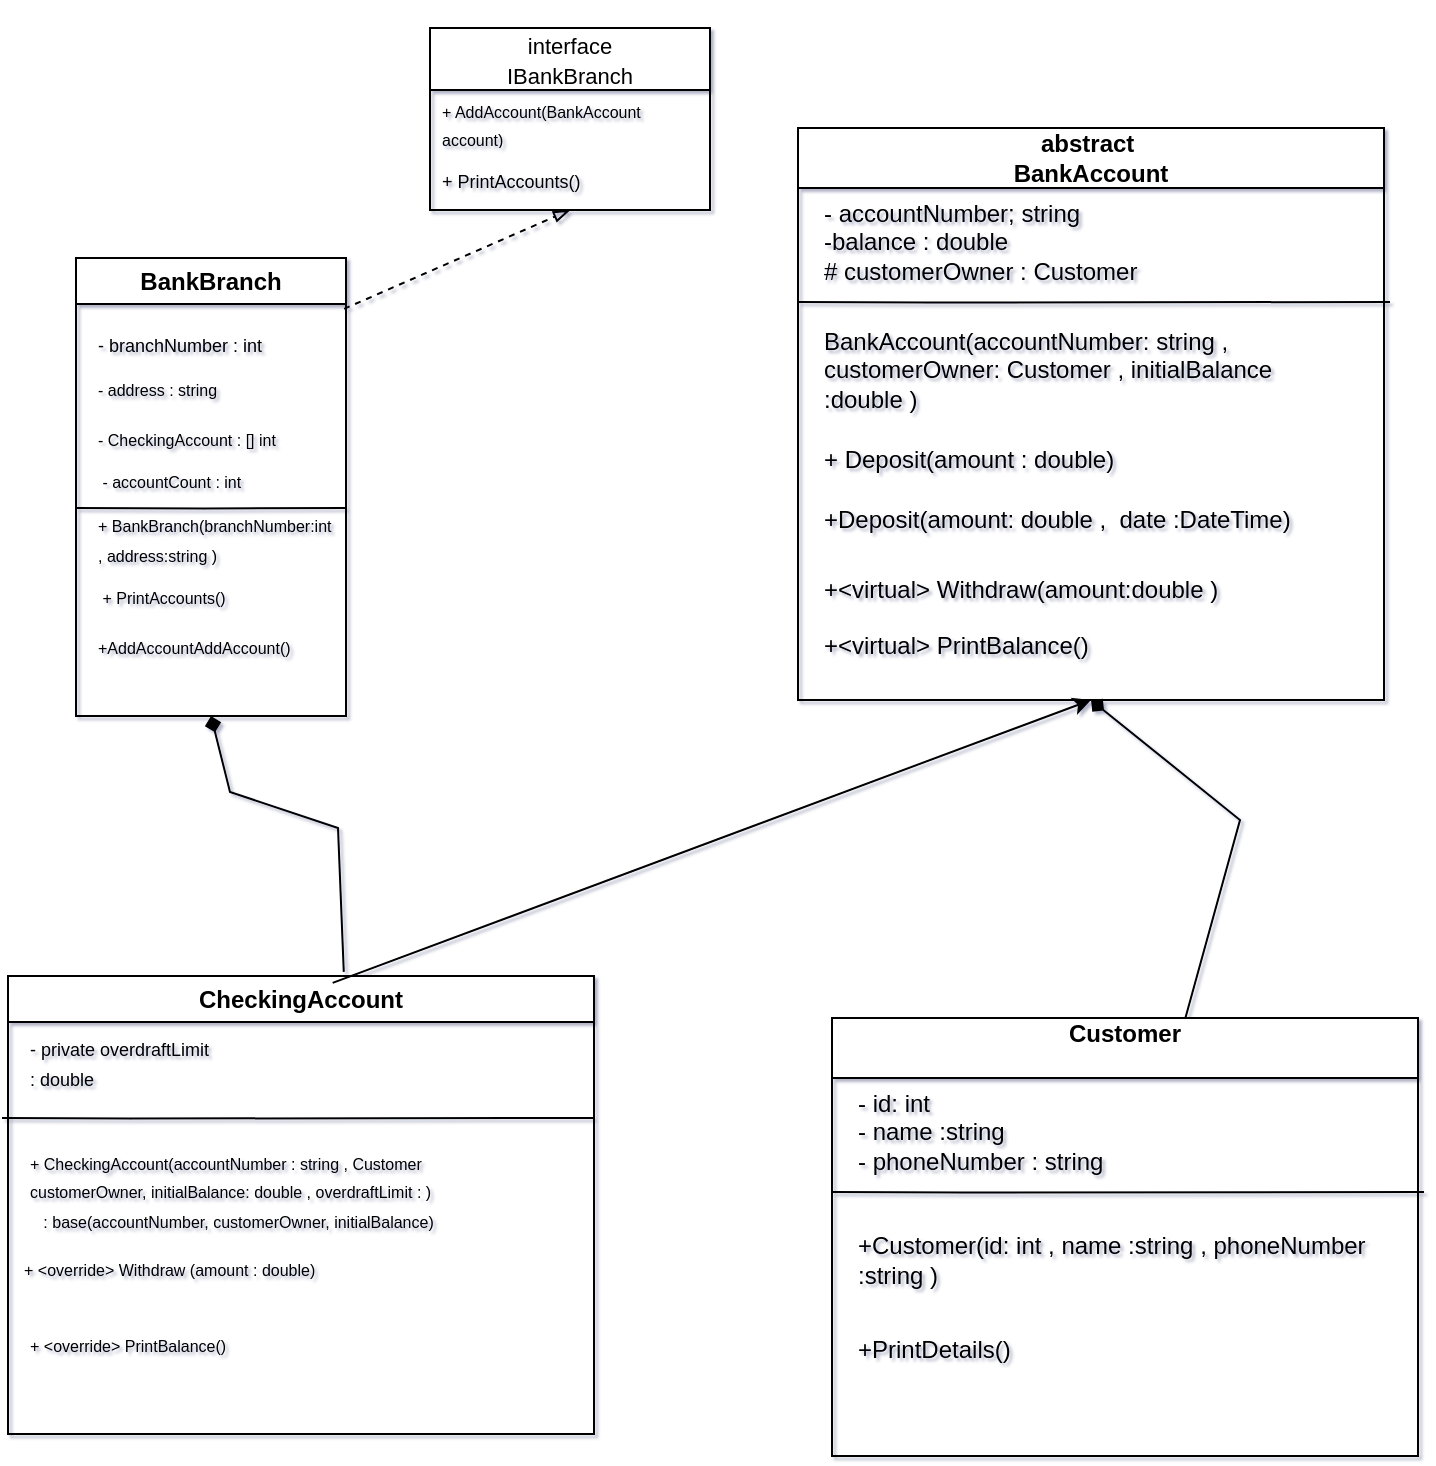 <mxfile version="27.0.3">
  <diagram name="‫עמוד-1‬" id="o3iPobvzzQp2ZYKVRX2s">
    <mxGraphModel grid="0" page="0" gridSize="10" guides="1" tooltips="1" connect="1" arrows="1" fold="1" pageScale="1" pageWidth="1169" pageHeight="827" background="light-dark(#FFFFFF,#897E9A)" math="0" shadow="1">
      <root>
        <mxCell id="0" />
        <mxCell id="1" parent="0" />
        <mxCell id="KTxpn-sgwR3r82vvd0zw-24" value="&lt;div&gt;&lt;font style=&quot;background-color: light-dark(#ffffff, var(--ge-dark-color, #121212)); font-size: 11px;&quot;&gt;&lt;br&gt;&lt;/font&gt;&lt;/div&gt;&lt;div&gt;&lt;font style=&quot;color: light-dark(rgb(0, 0, 0), rgb(255, 255, 255)); background-color: light-dark(#ffffff, var(--ge-dark-color, #121212)); font-size: 11px;&quot;&gt;interface&lt;/font&gt;&lt;/div&gt;&lt;font style=&quot;color: light-dark(rgb(0, 0, 0), rgb(255, 255, 255)); background-color: light-dark(#ffffff, var(--ge-dark-color, #121212)); font-size: 11px;&quot;&gt;IBankBranch&lt;/font&gt;&lt;div&gt;&lt;br&gt;&lt;/div&gt;" style="swimlane;fontStyle=0;childLayout=stackLayout;horizontal=1;startSize=31;horizontalStack=0;resizeParent=1;resizeParentMax=0;resizeLast=0;collapsible=1;marginBottom=0;whiteSpace=wrap;html=1;fontColor=light-dark(#000000,#08062D);labelBackgroundColor=none;strokeColor=light-dark(#000000,#000000);" vertex="1" parent="1">
          <mxGeometry x="-73" y="-257" width="140" height="91" as="geometry">
            <mxRectangle x="-77" y="-208" width="54" height="30" as="alternateBounds" />
          </mxGeometry>
        </mxCell>
        <mxCell id="KTxpn-sgwR3r82vvd0zw-25" value="&lt;font style=&quot;font-size: 8px; color: light-dark(rgb(0, 0, 0), rgb(0, 0, 0));&quot;&gt;+ AddAccount(BankAccount account)&lt;/font&gt;" style="text;strokeColor=none;fillColor=none;align=left;verticalAlign=middle;spacingLeft=4;spacingRight=4;overflow=hidden;points=[[0,0.5],[1,0.5]];portConstraint=eastwest;rotatable=0;whiteSpace=wrap;html=1;fontColor=light-dark(#000000,#3333FF);" vertex="1" parent="KTxpn-sgwR3r82vvd0zw-24">
          <mxGeometry y="31" width="140" height="30" as="geometry" />
        </mxCell>
        <mxCell id="KTxpn-sgwR3r82vvd0zw-26" value="&lt;font style=&quot;font-size: 9px; color: light-dark(rgb(0, 0, 0), rgb(0, 0, 0));&quot;&gt;+ PrintAccounts()&lt;/font&gt;" style="text;strokeColor=none;fillColor=none;align=left;verticalAlign=middle;spacingLeft=4;spacingRight=4;overflow=hidden;points=[[0,0.5],[1,0.5]];portConstraint=eastwest;rotatable=0;whiteSpace=wrap;html=1;" vertex="1" parent="KTxpn-sgwR3r82vvd0zw-24">
          <mxGeometry y="61" width="140" height="30" as="geometry" />
        </mxCell>
        <mxCell id="KTxpn-sgwR3r82vvd0zw-28" value="BankBranch" style="swimlane;whiteSpace=wrap;html=1;strokeColor=light-dark(#000000,#000000);" vertex="1" parent="1">
          <mxGeometry x="-250" y="-142" width="135" height="229" as="geometry" />
        </mxCell>
        <mxCell id="KTxpn-sgwR3r82vvd0zw-29" value="&lt;font style=&quot;font-size: 9px;&quot;&gt;-&amp;nbsp;branchNumber : int&lt;/font&gt;" style="text;html=1;align=left;verticalAlign=middle;whiteSpace=wrap;rounded=0;fontColor=light-dark(#000000,#000000);" vertex="1" parent="KTxpn-sgwR3r82vvd0zw-28">
          <mxGeometry x="8.5" y="30" width="118" height="25" as="geometry" />
        </mxCell>
        <mxCell id="KTxpn-sgwR3r82vvd0zw-30" value="&lt;font style=&quot;font-size: 8px;&quot;&gt;-&amp;nbsp;address : string&lt;/font&gt;" style="text;html=1;align=left;verticalAlign=middle;whiteSpace=wrap;rounded=0;fontColor=light-dark(#000000,#000000);" vertex="1" parent="KTxpn-sgwR3r82vvd0zw-28">
          <mxGeometry x="8.5" y="52" width="118" height="25" as="geometry" />
        </mxCell>
        <mxCell id="KTxpn-sgwR3r82vvd0zw-32" value="&lt;font style=&quot;font-size: 8px;&quot;&gt;- CheckingAccount : [] int&amp;nbsp;&lt;/font&gt;" style="text;html=1;align=left;verticalAlign=middle;whiteSpace=wrap;rounded=0;fontColor=light-dark(#000000,#000000);" vertex="1" parent="KTxpn-sgwR3r82vvd0zw-28">
          <mxGeometry x="8.5" y="77" width="118" height="25" as="geometry" />
        </mxCell>
        <mxCell id="KTxpn-sgwR3r82vvd0zw-37" value="&lt;font style=&quot;font-size: 8px;&quot;&gt;&amp;nbsp;- accountCount : int&lt;/font&gt;" style="text;html=1;align=left;verticalAlign=middle;whiteSpace=wrap;rounded=0;fontColor=light-dark(#000000,#000000);" vertex="1" parent="KTxpn-sgwR3r82vvd0zw-28">
          <mxGeometry x="8.5" y="98" width="118" height="25" as="geometry" />
        </mxCell>
        <mxCell id="KTxpn-sgwR3r82vvd0zw-44" value="" style="endArrow=none;html=1;rounded=0;exitX=0;exitY=0.75;exitDx=0;exitDy=0;entryX=1;entryY=0.75;entryDx=0;entryDy=0;strokeColor=light-dark(#000000,#000000);" edge="1" parent="KTxpn-sgwR3r82vvd0zw-28">
          <mxGeometry width="50" height="50" relative="1" as="geometry">
            <mxPoint y="125" as="sourcePoint" />
            <mxPoint x="135" y="125" as="targetPoint" />
            <Array as="points">
              <mxPoint x="64" y="125.25" />
            </Array>
          </mxGeometry>
        </mxCell>
        <mxCell id="KTxpn-sgwR3r82vvd0zw-45" value="&lt;font style=&quot;font-size: 8px;&quot;&gt;+&amp;nbsp;&lt;/font&gt;&lt;span style=&quot;font-size: 8px;&quot;&gt;BankBranch(branchNumber:&lt;/span&gt;&lt;span style=&quot;font-size: 8px;&quot;&gt;int&amp;nbsp;&lt;/span&gt;&lt;div&gt;&lt;span style=&quot;font-size: 8px;&quot;&gt;,&amp;nbsp;&lt;/span&gt;&lt;span style=&quot;font-size: 8px; background-color: transparent;&quot;&gt;address:&lt;/span&gt;&lt;span style=&quot;font-size: 8px; background-color: transparent;&quot;&gt;string )&lt;/span&gt;&lt;/div&gt;" style="text;html=1;align=left;verticalAlign=middle;whiteSpace=wrap;rounded=0;fontColor=light-dark(#000000,#000000);" vertex="1" parent="KTxpn-sgwR3r82vvd0zw-28">
          <mxGeometry x="8.5" y="127" width="118" height="25" as="geometry" />
        </mxCell>
        <mxCell id="KTxpn-sgwR3r82vvd0zw-46" value="&lt;font style=&quot;font-size: 8px;&quot;&gt;&amp;nbsp;+&amp;nbsp;PrintAccounts()&lt;/font&gt;" style="text;html=1;align=left;verticalAlign=middle;whiteSpace=wrap;rounded=0;fontColor=light-dark(#000000,#000000);" vertex="1" parent="KTxpn-sgwR3r82vvd0zw-28">
          <mxGeometry x="8.5" y="156" width="118" height="25" as="geometry" />
        </mxCell>
        <mxCell id="KTxpn-sgwR3r82vvd0zw-47" value="&lt;span style=&quot;font-size: 8px;&quot;&gt;+AddAccountAddAccount()&lt;/span&gt;" style="text;html=1;align=left;verticalAlign=middle;whiteSpace=wrap;rounded=0;fontColor=light-dark(#000000,#000000);" vertex="1" parent="KTxpn-sgwR3r82vvd0zw-28">
          <mxGeometry x="8.5" y="181" width="118" height="25" as="geometry" />
        </mxCell>
        <mxCell id="KTxpn-sgwR3r82vvd0zw-43" value="" style="endArrow=blockThin;rounded=0;exitX=0.993;exitY=0.111;exitDx=0;exitDy=0;exitPerimeter=0;fontColor=none;noLabel=1;strokeColor=light-dark(#000000,#000000);endFill=0;entryX=0.5;entryY=1;entryDx=0;entryDy=0;dashed=1;startFill=0;" edge="1" parent="1" source="KTxpn-sgwR3r82vvd0zw-28" target="KTxpn-sgwR3r82vvd0zw-24">
          <mxGeometry width="50" height="50" relative="1" as="geometry">
            <mxPoint x="-37" y="-98" as="sourcePoint" />
            <mxPoint x="-2" y="-148" as="targetPoint" />
            <Array as="points" />
          </mxGeometry>
        </mxCell>
        <mxCell id="KTxpn-sgwR3r82vvd0zw-48" value="CheckingAccount" style="swimlane;whiteSpace=wrap;html=1;strokeColor=light-dark(#000000,#000000);" vertex="1" parent="1">
          <mxGeometry x="-284" y="217" width="293" height="229" as="geometry">
            <mxRectangle x="-148" y="143" width="128" height="26" as="alternateBounds" />
          </mxGeometry>
        </mxCell>
        <mxCell id="KTxpn-sgwR3r82vvd0zw-49" value="&lt;font style=&quot;font-size: 9px;&quot;&gt;-&amp;nbsp;private overdraftLimit :&amp;nbsp;&lt;/font&gt;&lt;span style=&quot;font-size: 9px;&quot;&gt;double&amp;nbsp;&lt;/span&gt;" style="text;html=1;align=left;verticalAlign=middle;whiteSpace=wrap;rounded=0;fontColor=light-dark(#000000,#000000);" vertex="1" parent="KTxpn-sgwR3r82vvd0zw-48">
          <mxGeometry x="8.5" y="30" width="118" height="25" as="geometry" />
        </mxCell>
        <mxCell id="KTxpn-sgwR3r82vvd0zw-53" value="" style="endArrow=none;html=1;rounded=0;exitX=0;exitY=0.75;exitDx=0;exitDy=0;strokeColor=light-dark(#000000,#000000);" edge="1" parent="KTxpn-sgwR3r82vvd0zw-48">
          <mxGeometry width="50" height="50" relative="1" as="geometry">
            <mxPoint x="-3" y="71" as="sourcePoint" />
            <mxPoint x="293" y="71" as="targetPoint" />
            <Array as="points">
              <mxPoint x="61" y="71.25" />
            </Array>
          </mxGeometry>
        </mxCell>
        <mxCell id="KTxpn-sgwR3r82vvd0zw-54" value="&lt;span style=&quot;font-size: 8px;&quot;&gt;+&amp;nbsp;CheckingAccount(accountNumber : string ,&amp;nbsp;&lt;/span&gt;&lt;span style=&quot;background-color: transparent; font-size: 8px;&quot;&gt;Customer customerOwner,&amp;nbsp;&lt;/span&gt;&lt;span style=&quot;font-size: 8px;&quot;&gt;initialBalance:&amp;nbsp;&lt;/span&gt;&lt;span style=&quot;background-color: transparent; font-size: 8px;&quot;&gt;double , overdraftLimit : )&lt;/span&gt;&lt;div&gt;&lt;span style=&quot;font-size: 8px;&quot;&gt;&amp;nbsp; &amp;nbsp;: base(accountNumber, customerOwner, initialBalance)&lt;/span&gt;&lt;/div&gt;" style="text;html=1;align=left;verticalAlign=middle;whiteSpace=wrap;rounded=0;fontColor=light-dark(#000000,#000000);" vertex="1" parent="KTxpn-sgwR3r82vvd0zw-48">
          <mxGeometry x="8.5" y="81" width="281.5" height="52" as="geometry" />
        </mxCell>
        <mxCell id="KTxpn-sgwR3r82vvd0zw-61" value="&lt;span style=&quot;font-size: 8px;&quot;&gt;+ &amp;lt;override&amp;gt;&amp;nbsp;Withdraw (amount : double)&lt;/span&gt;&lt;div&gt;&lt;span style=&quot;font-size: 8px;&quot;&gt;&lt;br&gt;&lt;/span&gt;&lt;/div&gt;" style="text;html=1;align=left;verticalAlign=middle;whiteSpace=wrap;rounded=0;fontColor=light-dark(#000000,#000000);" vertex="1" parent="KTxpn-sgwR3r82vvd0zw-48">
          <mxGeometry x="5.75" y="139" width="167.25" height="27" as="geometry" />
        </mxCell>
        <mxCell id="KTxpn-sgwR3r82vvd0zw-62" value="&lt;span style=&quot;font-size: 8px;&quot;&gt;+ &amp;lt;override&amp;gt; PrintBalance()&lt;/span&gt;&lt;div&gt;&lt;span style=&quot;font-size: 8px;&quot;&gt;&lt;br&gt;&lt;/span&gt;&lt;/div&gt;" style="text;html=1;align=left;verticalAlign=middle;whiteSpace=wrap;rounded=0;fontColor=light-dark(#000000,#000000);" vertex="1" parent="KTxpn-sgwR3r82vvd0zw-48">
          <mxGeometry x="8.5" y="177" width="167.25" height="27" as="geometry" />
        </mxCell>
        <mxCell id="KTxpn-sgwR3r82vvd0zw-57" value="" style="edgeStyle=none;orthogonalLoop=1;jettySize=auto;html=1;rounded=0;exitX=0.573;exitY=-0.009;exitDx=0;exitDy=0;exitPerimeter=0;entryX=0.5;entryY=1;entryDx=0;entryDy=0;strokeColor=light-dark(#000000,#000000);endArrow=diamond;endFill=1;" edge="1" parent="1" source="KTxpn-sgwR3r82vvd0zw-48" target="KTxpn-sgwR3r82vvd0zw-28">
          <mxGeometry width="100" relative="1" as="geometry">
            <mxPoint x="71" y="-52" as="sourcePoint" />
            <mxPoint x="171" y="-52" as="targetPoint" />
            <Array as="points">
              <mxPoint x="-119" y="143" />
              <mxPoint x="-173" y="125" />
            </Array>
          </mxGeometry>
        </mxCell>
        <mxCell id="KTxpn-sgwR3r82vvd0zw-63" value="abstract&amp;nbsp;&lt;div&gt;BankAccount&lt;/div&gt;" style="swimlane;whiteSpace=wrap;html=1;strokeColor=light-dark(#000000,#000000);startSize=30;" vertex="1" parent="1">
          <mxGeometry x="111" y="-207" width="293" height="286" as="geometry">
            <mxRectangle x="-148" y="143" width="128" height="26" as="alternateBounds" />
          </mxGeometry>
        </mxCell>
        <mxCell id="KTxpn-sgwR3r82vvd0zw-64" value="- accountNumber; string&amp;nbsp;&lt;br&gt;-balance : double&amp;nbsp;&lt;br&gt;# customerOwner : Customer&amp;nbsp;" style="text;html=1;align=left;verticalAlign=middle;whiteSpace=wrap;rounded=0;fontColor=light-dark(#000000,#000000);" vertex="1" parent="KTxpn-sgwR3r82vvd0zw-63">
          <mxGeometry x="11" y="36" width="259" height="41" as="geometry" />
        </mxCell>
        <mxCell id="KTxpn-sgwR3r82vvd0zw-65" value="" style="endArrow=none;html=1;rounded=0;exitX=0;exitY=0.75;exitDx=0;exitDy=0;strokeColor=light-dark(#000000,#000000);" edge="1" parent="KTxpn-sgwR3r82vvd0zw-63">
          <mxGeometry width="50" height="50" relative="1" as="geometry">
            <mxPoint y="87" as="sourcePoint" />
            <mxPoint x="296" y="87" as="targetPoint" />
            <Array as="points">
              <mxPoint x="64" y="87.25" />
            </Array>
          </mxGeometry>
        </mxCell>
        <mxCell id="KTxpn-sgwR3r82vvd0zw-70" value="" style="edgeStyle=none;rounded=0;orthogonalLoop=1;jettySize=auto;html=1;" edge="1" parent="KTxpn-sgwR3r82vvd0zw-63">
          <mxGeometry relative="1" as="geometry">
            <mxPoint x="92.375" y="259" as="targetPoint" />
          </mxGeometry>
        </mxCell>
        <mxCell id="KTxpn-sgwR3r82vvd0zw-74" value="BankAccount(accountNumber: string&amp;nbsp;, customerOwner: Customer&amp;nbsp;, initialBalance :double&amp;nbsp;)" style="text;html=1;align=left;verticalAlign=middle;whiteSpace=wrap;rounded=0;fontColor=light-dark(#000000,#000000);" vertex="1" parent="KTxpn-sgwR3r82vvd0zw-63">
          <mxGeometry x="11" y="100" width="274" height="41" as="geometry" />
        </mxCell>
        <mxCell id="KTxpn-sgwR3r82vvd0zw-75" value="+&amp;nbsp;Deposit(amount : double)" style="text;html=1;align=left;verticalAlign=middle;whiteSpace=wrap;rounded=0;fontColor=light-dark(#000000,#000000);" vertex="1" parent="KTxpn-sgwR3r82vvd0zw-63">
          <mxGeometry x="11" y="145" width="274" height="41" as="geometry" />
        </mxCell>
        <mxCell id="KTxpn-sgwR3r82vvd0zw-76" value="+Deposit(amount: double ,&amp;nbsp; date :DateTime)" style="text;html=1;align=left;verticalAlign=middle;whiteSpace=wrap;rounded=0;fontColor=light-dark(#000000,#000000);" vertex="1" parent="KTxpn-sgwR3r82vvd0zw-63">
          <mxGeometry x="11" y="175" width="274" height="41" as="geometry" />
        </mxCell>
        <mxCell id="KTxpn-sgwR3r82vvd0zw-78" value="+&amp;lt;virtual&amp;gt; Withdraw(amount:double&amp;nbsp;)" style="text;html=1;align=left;verticalAlign=middle;whiteSpace=wrap;rounded=0;fontColor=light-dark(#000000,#000000);" vertex="1" parent="KTxpn-sgwR3r82vvd0zw-63">
          <mxGeometry x="11" y="210" width="274" height="41" as="geometry" />
        </mxCell>
        <mxCell id="KTxpn-sgwR3r82vvd0zw-79" value="+&amp;lt;virtual&amp;gt; PrintBalance()" style="text;html=1;align=left;verticalAlign=middle;whiteSpace=wrap;rounded=0;fontColor=light-dark(#000000,#000000);" vertex="1" parent="KTxpn-sgwR3r82vvd0zw-63">
          <mxGeometry x="11" y="238" width="274" height="41" as="geometry" />
        </mxCell>
        <mxCell id="KTxpn-sgwR3r82vvd0zw-71" value="" style="edgeStyle=none;orthogonalLoop=1;jettySize=auto;html=1;rounded=0;exitX=0.554;exitY=0.015;exitDx=0;exitDy=0;entryX=0.5;entryY=1;entryDx=0;entryDy=0;strokeColor=light-dark(#000000,#000000);exitPerimeter=0;" edge="1" parent="1" source="KTxpn-sgwR3r82vvd0zw-48" target="KTxpn-sgwR3r82vvd0zw-63">
          <mxGeometry width="100" relative="1" as="geometry">
            <mxPoint x="366" y="236" as="sourcePoint" />
            <mxPoint x="466" y="236" as="targetPoint" />
            <Array as="points" />
          </mxGeometry>
        </mxCell>
        <mxCell id="KTxpn-sgwR3r82vvd0zw-90" style="edgeStyle=none;rounded=0;orthogonalLoop=1;jettySize=auto;html=1;strokeColor=light-dark(#000000,#000000);endArrow=diamond;endFill=1;entryX=0.5;entryY=1;entryDx=0;entryDy=0;" edge="1" parent="1" source="KTxpn-sgwR3r82vvd0zw-80" target="KTxpn-sgwR3r82vvd0zw-63">
          <mxGeometry relative="1" as="geometry">
            <mxPoint x="428" y="139" as="sourcePoint" />
            <mxPoint x="429" y="-42" as="targetPoint" />
            <Array as="points">
              <mxPoint x="332" y="139" />
            </Array>
          </mxGeometry>
        </mxCell>
        <mxCell id="KTxpn-sgwR3r82vvd0zw-80" value="Customer&lt;div&gt;&lt;div&gt;&lt;br&gt;&lt;/div&gt;&lt;/div&gt;" style="swimlane;whiteSpace=wrap;html=1;strokeColor=light-dark(#000000,#000000);startSize=30;" vertex="1" parent="1">
          <mxGeometry x="128" y="238" width="293" height="219" as="geometry">
            <mxRectangle x="-148" y="143" width="128" height="26" as="alternateBounds" />
          </mxGeometry>
        </mxCell>
        <mxCell id="KTxpn-sgwR3r82vvd0zw-81" value="&lt;div&gt;- id:&amp;nbsp;&lt;span style=&quot;background-color: transparent;&quot;&gt;int&lt;/span&gt;&lt;span style=&quot;background-color: transparent;&quot;&gt;&amp;nbsp;&lt;/span&gt;&lt;/div&gt;&lt;div&gt;- name :&lt;span style=&quot;background-color: transparent;&quot;&gt;string&lt;/span&gt;&lt;span style=&quot;background-color: transparent;&quot;&gt;&amp;nbsp;&lt;/span&gt;&lt;/div&gt;&lt;div&gt;- phoneNumber :&amp;nbsp;&lt;span style=&quot;background-color: transparent;&quot;&gt;string&lt;/span&gt;&lt;span style=&quot;background-color: transparent;&quot;&gt;&amp;nbsp;&lt;/span&gt;&lt;/div&gt;" style="text;html=1;align=left;verticalAlign=middle;whiteSpace=wrap;rounded=0;fontColor=light-dark(#000000,#000000);" vertex="1" parent="KTxpn-sgwR3r82vvd0zw-80">
          <mxGeometry x="11" y="36" width="259" height="41" as="geometry" />
        </mxCell>
        <mxCell id="KTxpn-sgwR3r82vvd0zw-82" value="" style="endArrow=none;html=1;rounded=0;exitX=0;exitY=0.75;exitDx=0;exitDy=0;strokeColor=light-dark(#000000,#000000);" edge="1" parent="KTxpn-sgwR3r82vvd0zw-80">
          <mxGeometry width="50" height="50" relative="1" as="geometry">
            <mxPoint y="87" as="sourcePoint" />
            <mxPoint x="296" y="87" as="targetPoint" />
            <Array as="points">
              <mxPoint x="64" y="87.25" />
            </Array>
          </mxGeometry>
        </mxCell>
        <mxCell id="KTxpn-sgwR3r82vvd0zw-83" value="" style="edgeStyle=none;rounded=0;orthogonalLoop=1;jettySize=auto;html=1;" edge="1" parent="KTxpn-sgwR3r82vvd0zw-80">
          <mxGeometry relative="1" as="geometry">
            <mxPoint x="92.375" y="259" as="targetPoint" />
          </mxGeometry>
        </mxCell>
        <mxCell id="KTxpn-sgwR3r82vvd0zw-84" value="+Customer(id: int&amp;nbsp;, name :string&amp;nbsp;, phoneNumber :string&amp;nbsp;)" style="text;html=1;align=left;verticalAlign=middle;whiteSpace=wrap;rounded=0;fontColor=light-dark(#000000,#000000);" vertex="1" parent="KTxpn-sgwR3r82vvd0zw-80">
          <mxGeometry x="11" y="100" width="274" height="41" as="geometry" />
        </mxCell>
        <mxCell id="KTxpn-sgwR3r82vvd0zw-85" value="+PrintDetails()" style="text;html=1;align=left;verticalAlign=middle;whiteSpace=wrap;rounded=0;fontColor=light-dark(#000000,#000000);" vertex="1" parent="KTxpn-sgwR3r82vvd0zw-80">
          <mxGeometry x="11" y="145" width="274" height="41" as="geometry" />
        </mxCell>
      </root>
    </mxGraphModel>
  </diagram>
</mxfile>
